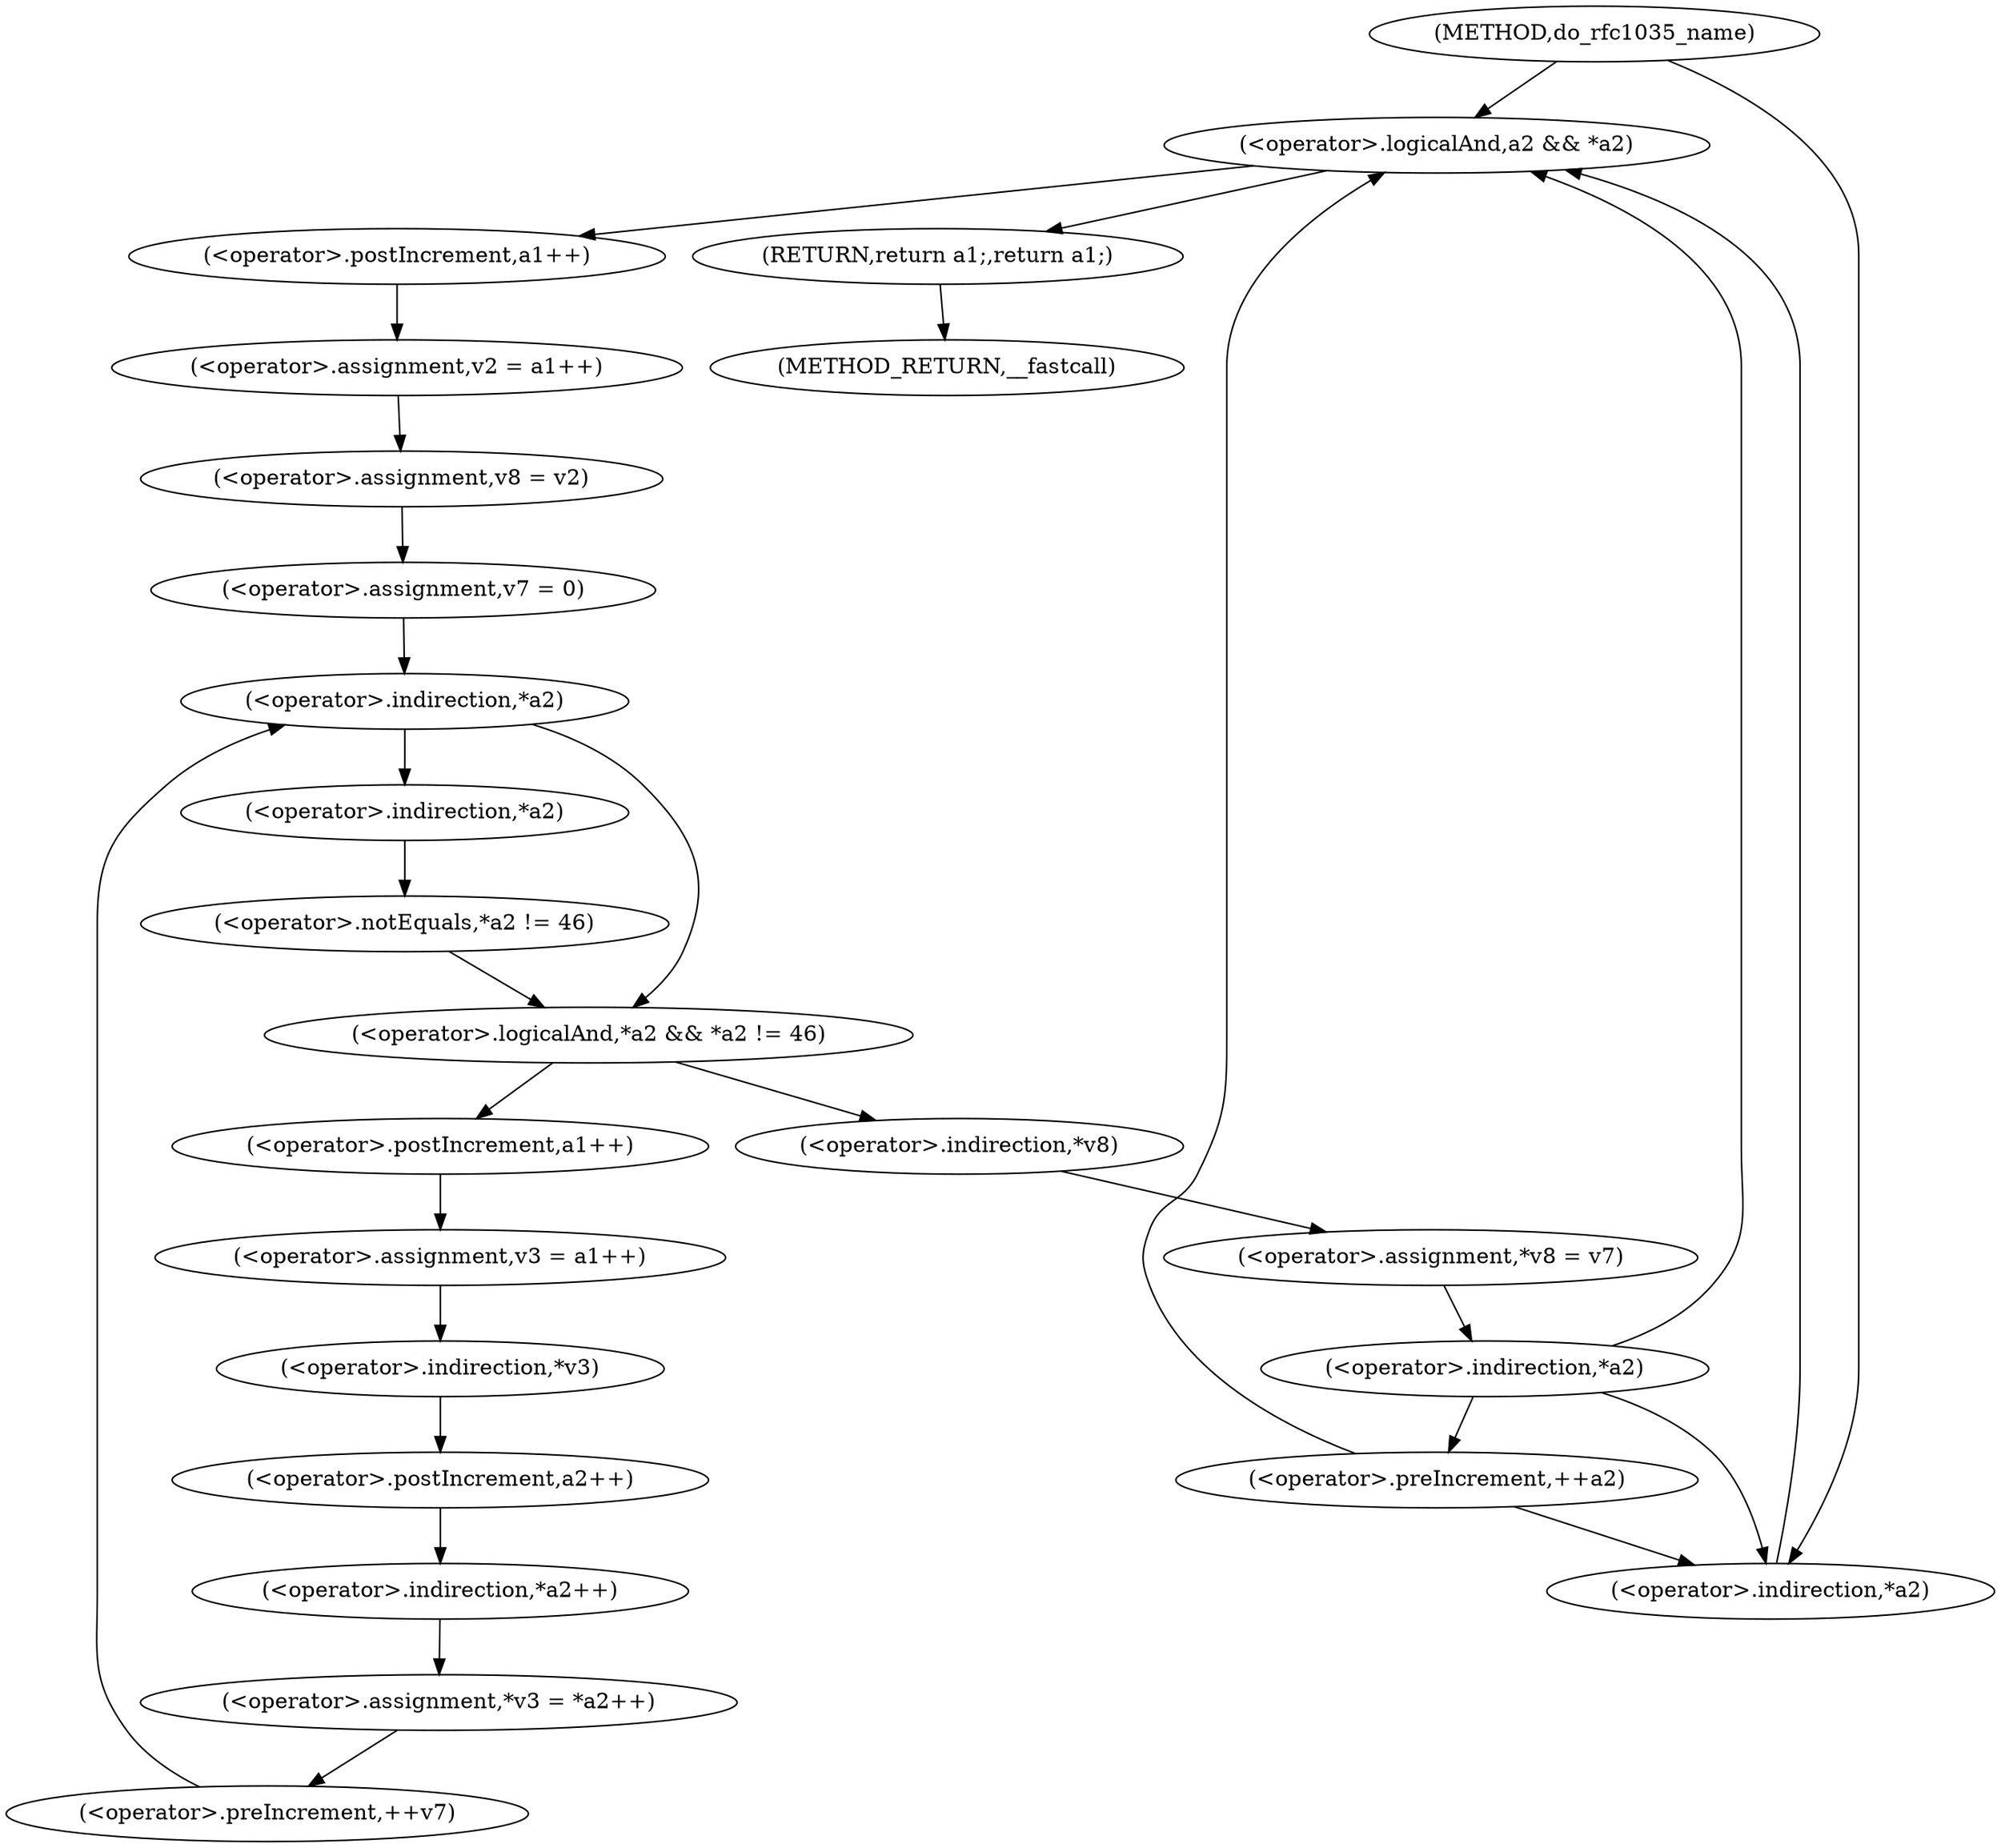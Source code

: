 digraph do_rfc1035_name {  
"1000114" [label = "(<operator>.logicalAnd,a2 && *a2)" ]
"1000116" [label = "(<operator>.indirection,*a2)" ]
"1000119" [label = "(<operator>.assignment,v2 = a1++)" ]
"1000121" [label = "(<operator>.postIncrement,a1++)" ]
"1000123" [label = "(<operator>.assignment,v8 = v2)" ]
"1000126" [label = "(<operator>.assignment,v7 = 0)" ]
"1000130" [label = "(<operator>.logicalAnd,*a2 && *a2 != 46)" ]
"1000131" [label = "(<operator>.indirection,*a2)" ]
"1000133" [label = "(<operator>.notEquals,*a2 != 46)" ]
"1000134" [label = "(<operator>.indirection,*a2)" ]
"1000138" [label = "(<operator>.assignment,v3 = a1++)" ]
"1000140" [label = "(<operator>.postIncrement,a1++)" ]
"1000142" [label = "(<operator>.assignment,*v3 = *a2++)" ]
"1000143" [label = "(<operator>.indirection,*v3)" ]
"1000145" [label = "(<operator>.indirection,*a2++)" ]
"1000146" [label = "(<operator>.postIncrement,a2++)" ]
"1000148" [label = "(<operator>.preIncrement,++v7)" ]
"1000150" [label = "(<operator>.assignment,*v8 = v7)" ]
"1000151" [label = "(<operator>.indirection,*v8)" ]
"1000155" [label = "(<operator>.indirection,*a2)" ]
"1000157" [label = "(<operator>.preIncrement,++a2)" ]
"1000159" [label = "(RETURN,return a1;,return a1;)" ]
"1000105" [label = "(METHOD,do_rfc1035_name)" ]
"1000161" [label = "(METHOD_RETURN,__fastcall)" ]
  "1000114" -> "1000121" 
  "1000114" -> "1000159" 
  "1000116" -> "1000114" 
  "1000119" -> "1000123" 
  "1000121" -> "1000119" 
  "1000123" -> "1000126" 
  "1000126" -> "1000131" 
  "1000130" -> "1000140" 
  "1000130" -> "1000151" 
  "1000131" -> "1000130" 
  "1000131" -> "1000134" 
  "1000133" -> "1000130" 
  "1000134" -> "1000133" 
  "1000138" -> "1000143" 
  "1000140" -> "1000138" 
  "1000142" -> "1000148" 
  "1000143" -> "1000146" 
  "1000145" -> "1000142" 
  "1000146" -> "1000145" 
  "1000148" -> "1000131" 
  "1000150" -> "1000155" 
  "1000151" -> "1000150" 
  "1000155" -> "1000114" 
  "1000155" -> "1000116" 
  "1000155" -> "1000157" 
  "1000157" -> "1000114" 
  "1000157" -> "1000116" 
  "1000159" -> "1000161" 
  "1000105" -> "1000114" 
  "1000105" -> "1000116" 
}
